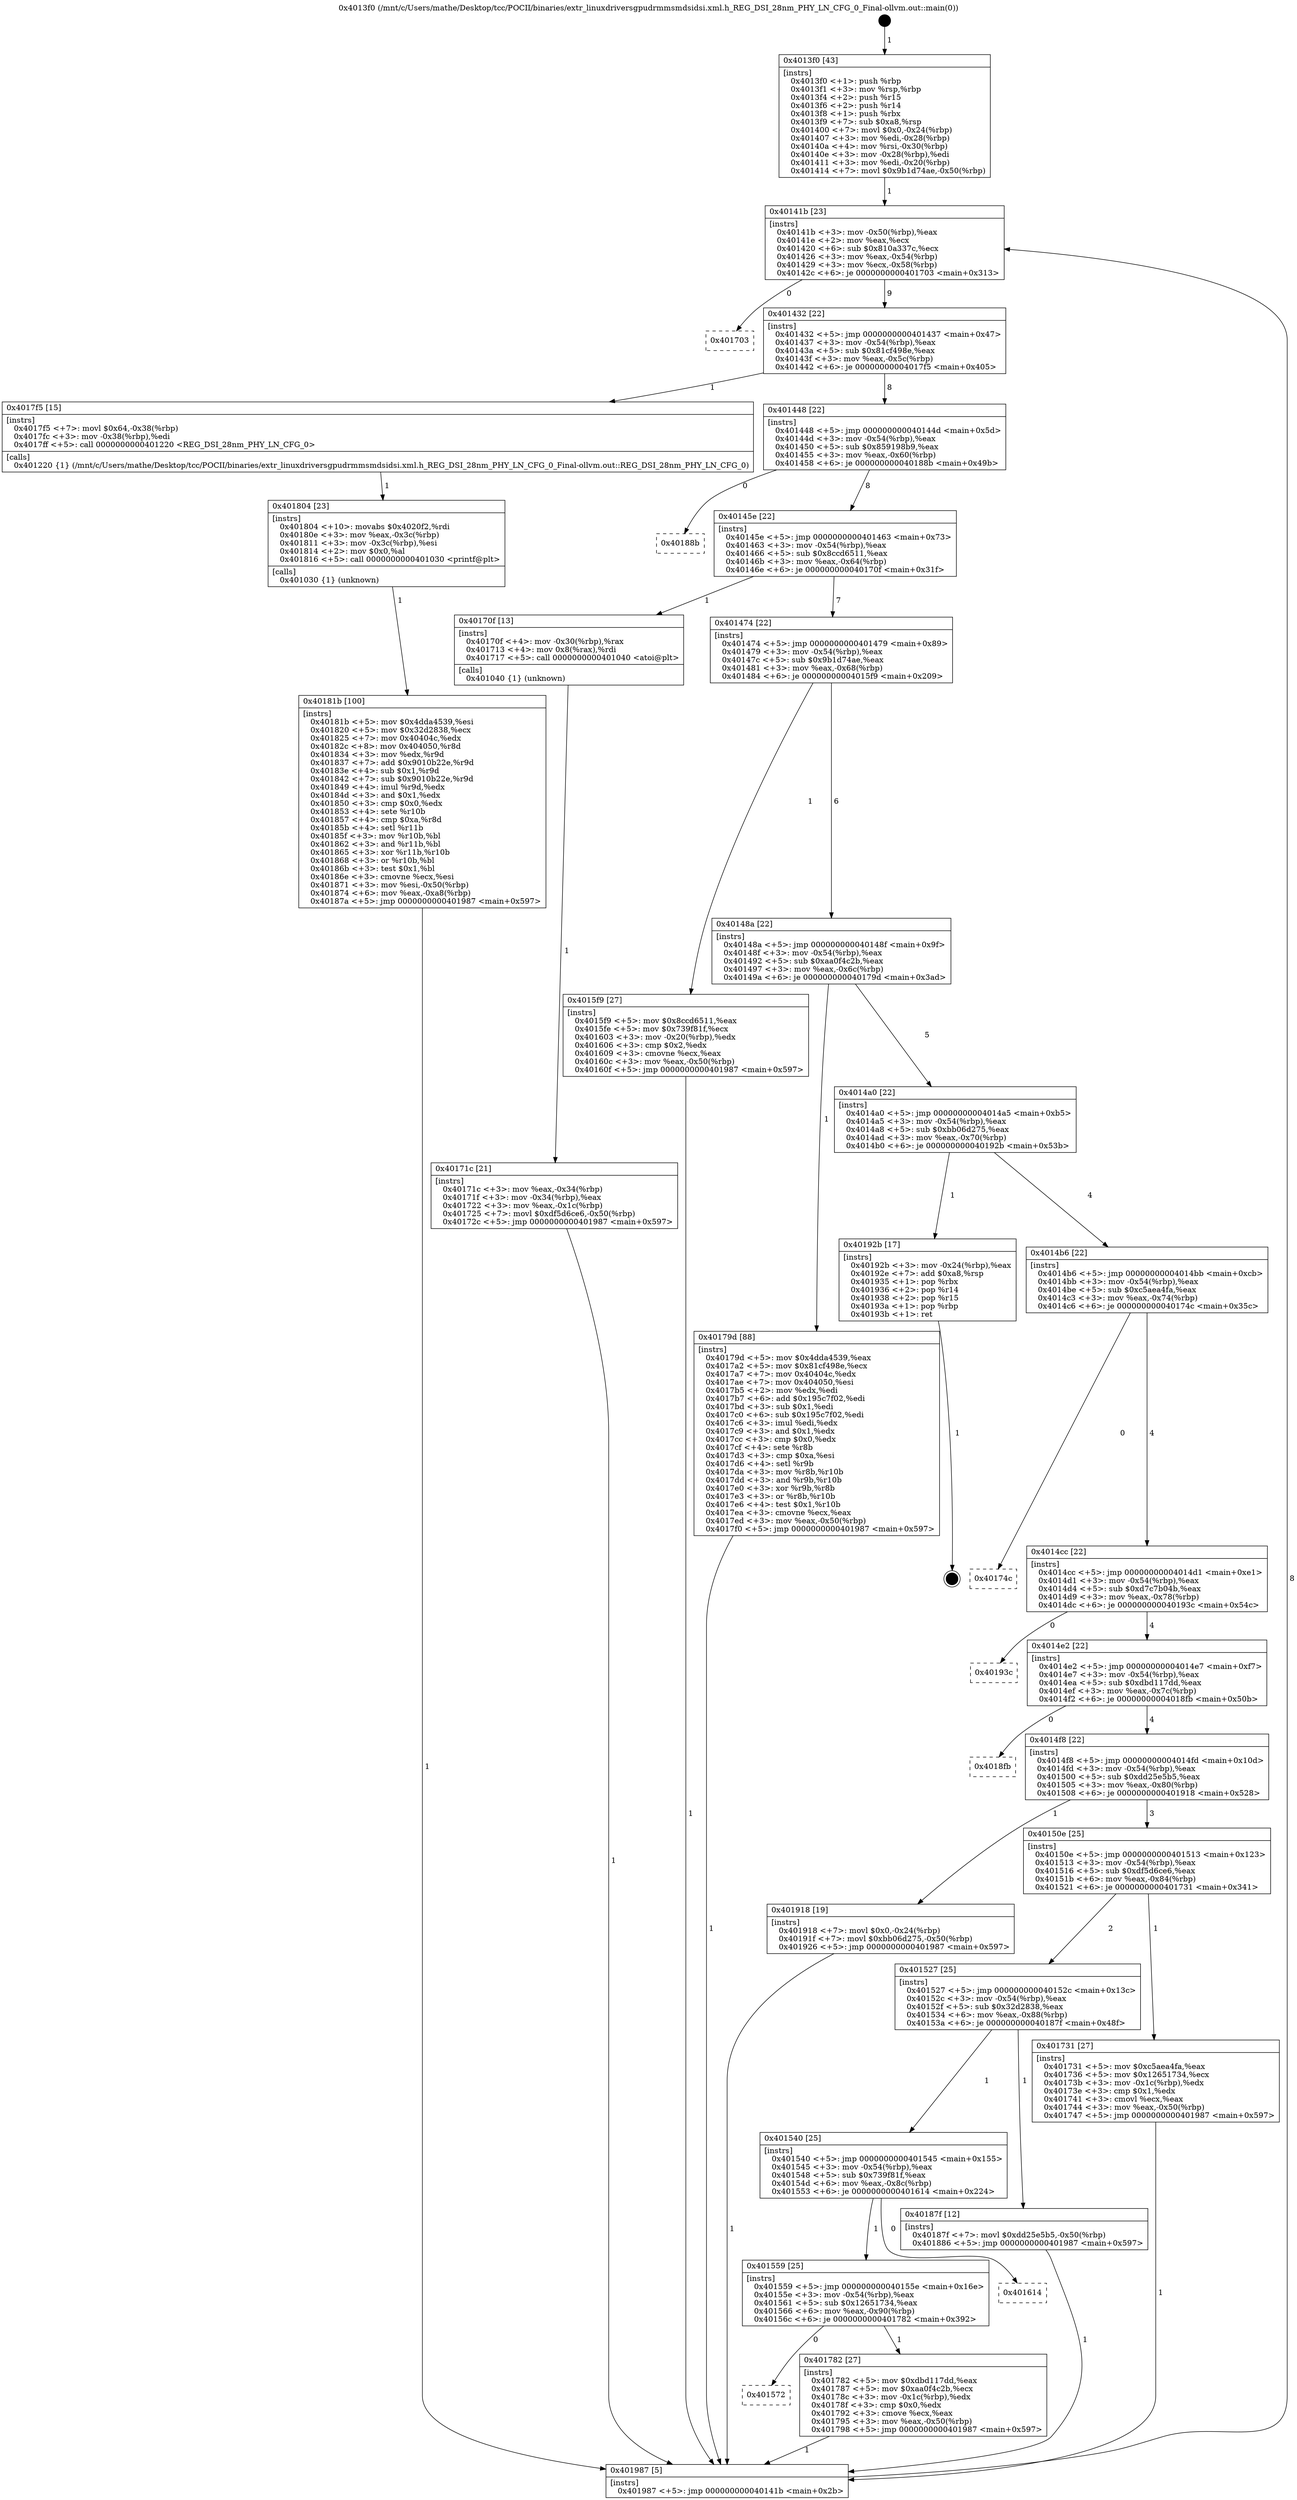 digraph "0x4013f0" {
  label = "0x4013f0 (/mnt/c/Users/mathe/Desktop/tcc/POCII/binaries/extr_linuxdriversgpudrmmsmdsidsi.xml.h_REG_DSI_28nm_PHY_LN_CFG_0_Final-ollvm.out::main(0))"
  labelloc = "t"
  node[shape=record]

  Entry [label="",width=0.3,height=0.3,shape=circle,fillcolor=black,style=filled]
  "0x40141b" [label="{
     0x40141b [23]\l
     | [instrs]\l
     &nbsp;&nbsp;0x40141b \<+3\>: mov -0x50(%rbp),%eax\l
     &nbsp;&nbsp;0x40141e \<+2\>: mov %eax,%ecx\l
     &nbsp;&nbsp;0x401420 \<+6\>: sub $0x810a337c,%ecx\l
     &nbsp;&nbsp;0x401426 \<+3\>: mov %eax,-0x54(%rbp)\l
     &nbsp;&nbsp;0x401429 \<+3\>: mov %ecx,-0x58(%rbp)\l
     &nbsp;&nbsp;0x40142c \<+6\>: je 0000000000401703 \<main+0x313\>\l
  }"]
  "0x401703" [label="{
     0x401703\l
  }", style=dashed]
  "0x401432" [label="{
     0x401432 [22]\l
     | [instrs]\l
     &nbsp;&nbsp;0x401432 \<+5\>: jmp 0000000000401437 \<main+0x47\>\l
     &nbsp;&nbsp;0x401437 \<+3\>: mov -0x54(%rbp),%eax\l
     &nbsp;&nbsp;0x40143a \<+5\>: sub $0x81cf498e,%eax\l
     &nbsp;&nbsp;0x40143f \<+3\>: mov %eax,-0x5c(%rbp)\l
     &nbsp;&nbsp;0x401442 \<+6\>: je 00000000004017f5 \<main+0x405\>\l
  }"]
  Exit [label="",width=0.3,height=0.3,shape=circle,fillcolor=black,style=filled,peripheries=2]
  "0x4017f5" [label="{
     0x4017f5 [15]\l
     | [instrs]\l
     &nbsp;&nbsp;0x4017f5 \<+7\>: movl $0x64,-0x38(%rbp)\l
     &nbsp;&nbsp;0x4017fc \<+3\>: mov -0x38(%rbp),%edi\l
     &nbsp;&nbsp;0x4017ff \<+5\>: call 0000000000401220 \<REG_DSI_28nm_PHY_LN_CFG_0\>\l
     | [calls]\l
     &nbsp;&nbsp;0x401220 \{1\} (/mnt/c/Users/mathe/Desktop/tcc/POCII/binaries/extr_linuxdriversgpudrmmsmdsidsi.xml.h_REG_DSI_28nm_PHY_LN_CFG_0_Final-ollvm.out::REG_DSI_28nm_PHY_LN_CFG_0)\l
  }"]
  "0x401448" [label="{
     0x401448 [22]\l
     | [instrs]\l
     &nbsp;&nbsp;0x401448 \<+5\>: jmp 000000000040144d \<main+0x5d\>\l
     &nbsp;&nbsp;0x40144d \<+3\>: mov -0x54(%rbp),%eax\l
     &nbsp;&nbsp;0x401450 \<+5\>: sub $0x859198b9,%eax\l
     &nbsp;&nbsp;0x401455 \<+3\>: mov %eax,-0x60(%rbp)\l
     &nbsp;&nbsp;0x401458 \<+6\>: je 000000000040188b \<main+0x49b\>\l
  }"]
  "0x40181b" [label="{
     0x40181b [100]\l
     | [instrs]\l
     &nbsp;&nbsp;0x40181b \<+5\>: mov $0x4dda4539,%esi\l
     &nbsp;&nbsp;0x401820 \<+5\>: mov $0x32d2838,%ecx\l
     &nbsp;&nbsp;0x401825 \<+7\>: mov 0x40404c,%edx\l
     &nbsp;&nbsp;0x40182c \<+8\>: mov 0x404050,%r8d\l
     &nbsp;&nbsp;0x401834 \<+3\>: mov %edx,%r9d\l
     &nbsp;&nbsp;0x401837 \<+7\>: add $0x9010b22e,%r9d\l
     &nbsp;&nbsp;0x40183e \<+4\>: sub $0x1,%r9d\l
     &nbsp;&nbsp;0x401842 \<+7\>: sub $0x9010b22e,%r9d\l
     &nbsp;&nbsp;0x401849 \<+4\>: imul %r9d,%edx\l
     &nbsp;&nbsp;0x40184d \<+3\>: and $0x1,%edx\l
     &nbsp;&nbsp;0x401850 \<+3\>: cmp $0x0,%edx\l
     &nbsp;&nbsp;0x401853 \<+4\>: sete %r10b\l
     &nbsp;&nbsp;0x401857 \<+4\>: cmp $0xa,%r8d\l
     &nbsp;&nbsp;0x40185b \<+4\>: setl %r11b\l
     &nbsp;&nbsp;0x40185f \<+3\>: mov %r10b,%bl\l
     &nbsp;&nbsp;0x401862 \<+3\>: and %r11b,%bl\l
     &nbsp;&nbsp;0x401865 \<+3\>: xor %r11b,%r10b\l
     &nbsp;&nbsp;0x401868 \<+3\>: or %r10b,%bl\l
     &nbsp;&nbsp;0x40186b \<+3\>: test $0x1,%bl\l
     &nbsp;&nbsp;0x40186e \<+3\>: cmovne %ecx,%esi\l
     &nbsp;&nbsp;0x401871 \<+3\>: mov %esi,-0x50(%rbp)\l
     &nbsp;&nbsp;0x401874 \<+6\>: mov %eax,-0xa8(%rbp)\l
     &nbsp;&nbsp;0x40187a \<+5\>: jmp 0000000000401987 \<main+0x597\>\l
  }"]
  "0x40188b" [label="{
     0x40188b\l
  }", style=dashed]
  "0x40145e" [label="{
     0x40145e [22]\l
     | [instrs]\l
     &nbsp;&nbsp;0x40145e \<+5\>: jmp 0000000000401463 \<main+0x73\>\l
     &nbsp;&nbsp;0x401463 \<+3\>: mov -0x54(%rbp),%eax\l
     &nbsp;&nbsp;0x401466 \<+5\>: sub $0x8ccd6511,%eax\l
     &nbsp;&nbsp;0x40146b \<+3\>: mov %eax,-0x64(%rbp)\l
     &nbsp;&nbsp;0x40146e \<+6\>: je 000000000040170f \<main+0x31f\>\l
  }"]
  "0x401804" [label="{
     0x401804 [23]\l
     | [instrs]\l
     &nbsp;&nbsp;0x401804 \<+10\>: movabs $0x4020f2,%rdi\l
     &nbsp;&nbsp;0x40180e \<+3\>: mov %eax,-0x3c(%rbp)\l
     &nbsp;&nbsp;0x401811 \<+3\>: mov -0x3c(%rbp),%esi\l
     &nbsp;&nbsp;0x401814 \<+2\>: mov $0x0,%al\l
     &nbsp;&nbsp;0x401816 \<+5\>: call 0000000000401030 \<printf@plt\>\l
     | [calls]\l
     &nbsp;&nbsp;0x401030 \{1\} (unknown)\l
  }"]
  "0x40170f" [label="{
     0x40170f [13]\l
     | [instrs]\l
     &nbsp;&nbsp;0x40170f \<+4\>: mov -0x30(%rbp),%rax\l
     &nbsp;&nbsp;0x401713 \<+4\>: mov 0x8(%rax),%rdi\l
     &nbsp;&nbsp;0x401717 \<+5\>: call 0000000000401040 \<atoi@plt\>\l
     | [calls]\l
     &nbsp;&nbsp;0x401040 \{1\} (unknown)\l
  }"]
  "0x401474" [label="{
     0x401474 [22]\l
     | [instrs]\l
     &nbsp;&nbsp;0x401474 \<+5\>: jmp 0000000000401479 \<main+0x89\>\l
     &nbsp;&nbsp;0x401479 \<+3\>: mov -0x54(%rbp),%eax\l
     &nbsp;&nbsp;0x40147c \<+5\>: sub $0x9b1d74ae,%eax\l
     &nbsp;&nbsp;0x401481 \<+3\>: mov %eax,-0x68(%rbp)\l
     &nbsp;&nbsp;0x401484 \<+6\>: je 00000000004015f9 \<main+0x209\>\l
  }"]
  "0x401572" [label="{
     0x401572\l
  }", style=dashed]
  "0x4015f9" [label="{
     0x4015f9 [27]\l
     | [instrs]\l
     &nbsp;&nbsp;0x4015f9 \<+5\>: mov $0x8ccd6511,%eax\l
     &nbsp;&nbsp;0x4015fe \<+5\>: mov $0x739f81f,%ecx\l
     &nbsp;&nbsp;0x401603 \<+3\>: mov -0x20(%rbp),%edx\l
     &nbsp;&nbsp;0x401606 \<+3\>: cmp $0x2,%edx\l
     &nbsp;&nbsp;0x401609 \<+3\>: cmovne %ecx,%eax\l
     &nbsp;&nbsp;0x40160c \<+3\>: mov %eax,-0x50(%rbp)\l
     &nbsp;&nbsp;0x40160f \<+5\>: jmp 0000000000401987 \<main+0x597\>\l
  }"]
  "0x40148a" [label="{
     0x40148a [22]\l
     | [instrs]\l
     &nbsp;&nbsp;0x40148a \<+5\>: jmp 000000000040148f \<main+0x9f\>\l
     &nbsp;&nbsp;0x40148f \<+3\>: mov -0x54(%rbp),%eax\l
     &nbsp;&nbsp;0x401492 \<+5\>: sub $0xaa0f4c2b,%eax\l
     &nbsp;&nbsp;0x401497 \<+3\>: mov %eax,-0x6c(%rbp)\l
     &nbsp;&nbsp;0x40149a \<+6\>: je 000000000040179d \<main+0x3ad\>\l
  }"]
  "0x401987" [label="{
     0x401987 [5]\l
     | [instrs]\l
     &nbsp;&nbsp;0x401987 \<+5\>: jmp 000000000040141b \<main+0x2b\>\l
  }"]
  "0x4013f0" [label="{
     0x4013f0 [43]\l
     | [instrs]\l
     &nbsp;&nbsp;0x4013f0 \<+1\>: push %rbp\l
     &nbsp;&nbsp;0x4013f1 \<+3\>: mov %rsp,%rbp\l
     &nbsp;&nbsp;0x4013f4 \<+2\>: push %r15\l
     &nbsp;&nbsp;0x4013f6 \<+2\>: push %r14\l
     &nbsp;&nbsp;0x4013f8 \<+1\>: push %rbx\l
     &nbsp;&nbsp;0x4013f9 \<+7\>: sub $0xa8,%rsp\l
     &nbsp;&nbsp;0x401400 \<+7\>: movl $0x0,-0x24(%rbp)\l
     &nbsp;&nbsp;0x401407 \<+3\>: mov %edi,-0x28(%rbp)\l
     &nbsp;&nbsp;0x40140a \<+4\>: mov %rsi,-0x30(%rbp)\l
     &nbsp;&nbsp;0x40140e \<+3\>: mov -0x28(%rbp),%edi\l
     &nbsp;&nbsp;0x401411 \<+3\>: mov %edi,-0x20(%rbp)\l
     &nbsp;&nbsp;0x401414 \<+7\>: movl $0x9b1d74ae,-0x50(%rbp)\l
  }"]
  "0x40171c" [label="{
     0x40171c [21]\l
     | [instrs]\l
     &nbsp;&nbsp;0x40171c \<+3\>: mov %eax,-0x34(%rbp)\l
     &nbsp;&nbsp;0x40171f \<+3\>: mov -0x34(%rbp),%eax\l
     &nbsp;&nbsp;0x401722 \<+3\>: mov %eax,-0x1c(%rbp)\l
     &nbsp;&nbsp;0x401725 \<+7\>: movl $0xdf5d6ce6,-0x50(%rbp)\l
     &nbsp;&nbsp;0x40172c \<+5\>: jmp 0000000000401987 \<main+0x597\>\l
  }"]
  "0x401782" [label="{
     0x401782 [27]\l
     | [instrs]\l
     &nbsp;&nbsp;0x401782 \<+5\>: mov $0xdbd117dd,%eax\l
     &nbsp;&nbsp;0x401787 \<+5\>: mov $0xaa0f4c2b,%ecx\l
     &nbsp;&nbsp;0x40178c \<+3\>: mov -0x1c(%rbp),%edx\l
     &nbsp;&nbsp;0x40178f \<+3\>: cmp $0x0,%edx\l
     &nbsp;&nbsp;0x401792 \<+3\>: cmove %ecx,%eax\l
     &nbsp;&nbsp;0x401795 \<+3\>: mov %eax,-0x50(%rbp)\l
     &nbsp;&nbsp;0x401798 \<+5\>: jmp 0000000000401987 \<main+0x597\>\l
  }"]
  "0x40179d" [label="{
     0x40179d [88]\l
     | [instrs]\l
     &nbsp;&nbsp;0x40179d \<+5\>: mov $0x4dda4539,%eax\l
     &nbsp;&nbsp;0x4017a2 \<+5\>: mov $0x81cf498e,%ecx\l
     &nbsp;&nbsp;0x4017a7 \<+7\>: mov 0x40404c,%edx\l
     &nbsp;&nbsp;0x4017ae \<+7\>: mov 0x404050,%esi\l
     &nbsp;&nbsp;0x4017b5 \<+2\>: mov %edx,%edi\l
     &nbsp;&nbsp;0x4017b7 \<+6\>: add $0x195c7f02,%edi\l
     &nbsp;&nbsp;0x4017bd \<+3\>: sub $0x1,%edi\l
     &nbsp;&nbsp;0x4017c0 \<+6\>: sub $0x195c7f02,%edi\l
     &nbsp;&nbsp;0x4017c6 \<+3\>: imul %edi,%edx\l
     &nbsp;&nbsp;0x4017c9 \<+3\>: and $0x1,%edx\l
     &nbsp;&nbsp;0x4017cc \<+3\>: cmp $0x0,%edx\l
     &nbsp;&nbsp;0x4017cf \<+4\>: sete %r8b\l
     &nbsp;&nbsp;0x4017d3 \<+3\>: cmp $0xa,%esi\l
     &nbsp;&nbsp;0x4017d6 \<+4\>: setl %r9b\l
     &nbsp;&nbsp;0x4017da \<+3\>: mov %r8b,%r10b\l
     &nbsp;&nbsp;0x4017dd \<+3\>: and %r9b,%r10b\l
     &nbsp;&nbsp;0x4017e0 \<+3\>: xor %r9b,%r8b\l
     &nbsp;&nbsp;0x4017e3 \<+3\>: or %r8b,%r10b\l
     &nbsp;&nbsp;0x4017e6 \<+4\>: test $0x1,%r10b\l
     &nbsp;&nbsp;0x4017ea \<+3\>: cmovne %ecx,%eax\l
     &nbsp;&nbsp;0x4017ed \<+3\>: mov %eax,-0x50(%rbp)\l
     &nbsp;&nbsp;0x4017f0 \<+5\>: jmp 0000000000401987 \<main+0x597\>\l
  }"]
  "0x4014a0" [label="{
     0x4014a0 [22]\l
     | [instrs]\l
     &nbsp;&nbsp;0x4014a0 \<+5\>: jmp 00000000004014a5 \<main+0xb5\>\l
     &nbsp;&nbsp;0x4014a5 \<+3\>: mov -0x54(%rbp),%eax\l
     &nbsp;&nbsp;0x4014a8 \<+5\>: sub $0xbb06d275,%eax\l
     &nbsp;&nbsp;0x4014ad \<+3\>: mov %eax,-0x70(%rbp)\l
     &nbsp;&nbsp;0x4014b0 \<+6\>: je 000000000040192b \<main+0x53b\>\l
  }"]
  "0x401559" [label="{
     0x401559 [25]\l
     | [instrs]\l
     &nbsp;&nbsp;0x401559 \<+5\>: jmp 000000000040155e \<main+0x16e\>\l
     &nbsp;&nbsp;0x40155e \<+3\>: mov -0x54(%rbp),%eax\l
     &nbsp;&nbsp;0x401561 \<+5\>: sub $0x12651734,%eax\l
     &nbsp;&nbsp;0x401566 \<+6\>: mov %eax,-0x90(%rbp)\l
     &nbsp;&nbsp;0x40156c \<+6\>: je 0000000000401782 \<main+0x392\>\l
  }"]
  "0x40192b" [label="{
     0x40192b [17]\l
     | [instrs]\l
     &nbsp;&nbsp;0x40192b \<+3\>: mov -0x24(%rbp),%eax\l
     &nbsp;&nbsp;0x40192e \<+7\>: add $0xa8,%rsp\l
     &nbsp;&nbsp;0x401935 \<+1\>: pop %rbx\l
     &nbsp;&nbsp;0x401936 \<+2\>: pop %r14\l
     &nbsp;&nbsp;0x401938 \<+2\>: pop %r15\l
     &nbsp;&nbsp;0x40193a \<+1\>: pop %rbp\l
     &nbsp;&nbsp;0x40193b \<+1\>: ret\l
  }"]
  "0x4014b6" [label="{
     0x4014b6 [22]\l
     | [instrs]\l
     &nbsp;&nbsp;0x4014b6 \<+5\>: jmp 00000000004014bb \<main+0xcb\>\l
     &nbsp;&nbsp;0x4014bb \<+3\>: mov -0x54(%rbp),%eax\l
     &nbsp;&nbsp;0x4014be \<+5\>: sub $0xc5aea4fa,%eax\l
     &nbsp;&nbsp;0x4014c3 \<+3\>: mov %eax,-0x74(%rbp)\l
     &nbsp;&nbsp;0x4014c6 \<+6\>: je 000000000040174c \<main+0x35c\>\l
  }"]
  "0x401614" [label="{
     0x401614\l
  }", style=dashed]
  "0x40174c" [label="{
     0x40174c\l
  }", style=dashed]
  "0x4014cc" [label="{
     0x4014cc [22]\l
     | [instrs]\l
     &nbsp;&nbsp;0x4014cc \<+5\>: jmp 00000000004014d1 \<main+0xe1\>\l
     &nbsp;&nbsp;0x4014d1 \<+3\>: mov -0x54(%rbp),%eax\l
     &nbsp;&nbsp;0x4014d4 \<+5\>: sub $0xd7c7b04b,%eax\l
     &nbsp;&nbsp;0x4014d9 \<+3\>: mov %eax,-0x78(%rbp)\l
     &nbsp;&nbsp;0x4014dc \<+6\>: je 000000000040193c \<main+0x54c\>\l
  }"]
  "0x401540" [label="{
     0x401540 [25]\l
     | [instrs]\l
     &nbsp;&nbsp;0x401540 \<+5\>: jmp 0000000000401545 \<main+0x155\>\l
     &nbsp;&nbsp;0x401545 \<+3\>: mov -0x54(%rbp),%eax\l
     &nbsp;&nbsp;0x401548 \<+5\>: sub $0x739f81f,%eax\l
     &nbsp;&nbsp;0x40154d \<+6\>: mov %eax,-0x8c(%rbp)\l
     &nbsp;&nbsp;0x401553 \<+6\>: je 0000000000401614 \<main+0x224\>\l
  }"]
  "0x40193c" [label="{
     0x40193c\l
  }", style=dashed]
  "0x4014e2" [label="{
     0x4014e2 [22]\l
     | [instrs]\l
     &nbsp;&nbsp;0x4014e2 \<+5\>: jmp 00000000004014e7 \<main+0xf7\>\l
     &nbsp;&nbsp;0x4014e7 \<+3\>: mov -0x54(%rbp),%eax\l
     &nbsp;&nbsp;0x4014ea \<+5\>: sub $0xdbd117dd,%eax\l
     &nbsp;&nbsp;0x4014ef \<+3\>: mov %eax,-0x7c(%rbp)\l
     &nbsp;&nbsp;0x4014f2 \<+6\>: je 00000000004018fb \<main+0x50b\>\l
  }"]
  "0x40187f" [label="{
     0x40187f [12]\l
     | [instrs]\l
     &nbsp;&nbsp;0x40187f \<+7\>: movl $0xdd25e5b5,-0x50(%rbp)\l
     &nbsp;&nbsp;0x401886 \<+5\>: jmp 0000000000401987 \<main+0x597\>\l
  }"]
  "0x4018fb" [label="{
     0x4018fb\l
  }", style=dashed]
  "0x4014f8" [label="{
     0x4014f8 [22]\l
     | [instrs]\l
     &nbsp;&nbsp;0x4014f8 \<+5\>: jmp 00000000004014fd \<main+0x10d\>\l
     &nbsp;&nbsp;0x4014fd \<+3\>: mov -0x54(%rbp),%eax\l
     &nbsp;&nbsp;0x401500 \<+5\>: sub $0xdd25e5b5,%eax\l
     &nbsp;&nbsp;0x401505 \<+3\>: mov %eax,-0x80(%rbp)\l
     &nbsp;&nbsp;0x401508 \<+6\>: je 0000000000401918 \<main+0x528\>\l
  }"]
  "0x401527" [label="{
     0x401527 [25]\l
     | [instrs]\l
     &nbsp;&nbsp;0x401527 \<+5\>: jmp 000000000040152c \<main+0x13c\>\l
     &nbsp;&nbsp;0x40152c \<+3\>: mov -0x54(%rbp),%eax\l
     &nbsp;&nbsp;0x40152f \<+5\>: sub $0x32d2838,%eax\l
     &nbsp;&nbsp;0x401534 \<+6\>: mov %eax,-0x88(%rbp)\l
     &nbsp;&nbsp;0x40153a \<+6\>: je 000000000040187f \<main+0x48f\>\l
  }"]
  "0x401918" [label="{
     0x401918 [19]\l
     | [instrs]\l
     &nbsp;&nbsp;0x401918 \<+7\>: movl $0x0,-0x24(%rbp)\l
     &nbsp;&nbsp;0x40191f \<+7\>: movl $0xbb06d275,-0x50(%rbp)\l
     &nbsp;&nbsp;0x401926 \<+5\>: jmp 0000000000401987 \<main+0x597\>\l
  }"]
  "0x40150e" [label="{
     0x40150e [25]\l
     | [instrs]\l
     &nbsp;&nbsp;0x40150e \<+5\>: jmp 0000000000401513 \<main+0x123\>\l
     &nbsp;&nbsp;0x401513 \<+3\>: mov -0x54(%rbp),%eax\l
     &nbsp;&nbsp;0x401516 \<+5\>: sub $0xdf5d6ce6,%eax\l
     &nbsp;&nbsp;0x40151b \<+6\>: mov %eax,-0x84(%rbp)\l
     &nbsp;&nbsp;0x401521 \<+6\>: je 0000000000401731 \<main+0x341\>\l
  }"]
  "0x401731" [label="{
     0x401731 [27]\l
     | [instrs]\l
     &nbsp;&nbsp;0x401731 \<+5\>: mov $0xc5aea4fa,%eax\l
     &nbsp;&nbsp;0x401736 \<+5\>: mov $0x12651734,%ecx\l
     &nbsp;&nbsp;0x40173b \<+3\>: mov -0x1c(%rbp),%edx\l
     &nbsp;&nbsp;0x40173e \<+3\>: cmp $0x1,%edx\l
     &nbsp;&nbsp;0x401741 \<+3\>: cmovl %ecx,%eax\l
     &nbsp;&nbsp;0x401744 \<+3\>: mov %eax,-0x50(%rbp)\l
     &nbsp;&nbsp;0x401747 \<+5\>: jmp 0000000000401987 \<main+0x597\>\l
  }"]
  Entry -> "0x4013f0" [label=" 1"]
  "0x40141b" -> "0x401703" [label=" 0"]
  "0x40141b" -> "0x401432" [label=" 9"]
  "0x40192b" -> Exit [label=" 1"]
  "0x401432" -> "0x4017f5" [label=" 1"]
  "0x401432" -> "0x401448" [label=" 8"]
  "0x401918" -> "0x401987" [label=" 1"]
  "0x401448" -> "0x40188b" [label=" 0"]
  "0x401448" -> "0x40145e" [label=" 8"]
  "0x40187f" -> "0x401987" [label=" 1"]
  "0x40145e" -> "0x40170f" [label=" 1"]
  "0x40145e" -> "0x401474" [label=" 7"]
  "0x40181b" -> "0x401987" [label=" 1"]
  "0x401474" -> "0x4015f9" [label=" 1"]
  "0x401474" -> "0x40148a" [label=" 6"]
  "0x4015f9" -> "0x401987" [label=" 1"]
  "0x4013f0" -> "0x40141b" [label=" 1"]
  "0x401987" -> "0x40141b" [label=" 8"]
  "0x40170f" -> "0x40171c" [label=" 1"]
  "0x40171c" -> "0x401987" [label=" 1"]
  "0x401804" -> "0x40181b" [label=" 1"]
  "0x40148a" -> "0x40179d" [label=" 1"]
  "0x40148a" -> "0x4014a0" [label=" 5"]
  "0x4017f5" -> "0x401804" [label=" 1"]
  "0x4014a0" -> "0x40192b" [label=" 1"]
  "0x4014a0" -> "0x4014b6" [label=" 4"]
  "0x401782" -> "0x401987" [label=" 1"]
  "0x4014b6" -> "0x40174c" [label=" 0"]
  "0x4014b6" -> "0x4014cc" [label=" 4"]
  "0x401559" -> "0x401572" [label=" 0"]
  "0x4014cc" -> "0x40193c" [label=" 0"]
  "0x4014cc" -> "0x4014e2" [label=" 4"]
  "0x40179d" -> "0x401987" [label=" 1"]
  "0x4014e2" -> "0x4018fb" [label=" 0"]
  "0x4014e2" -> "0x4014f8" [label=" 4"]
  "0x401540" -> "0x401559" [label=" 1"]
  "0x4014f8" -> "0x401918" [label=" 1"]
  "0x4014f8" -> "0x40150e" [label=" 3"]
  "0x401559" -> "0x401782" [label=" 1"]
  "0x40150e" -> "0x401731" [label=" 1"]
  "0x40150e" -> "0x401527" [label=" 2"]
  "0x401731" -> "0x401987" [label=" 1"]
  "0x401540" -> "0x401614" [label=" 0"]
  "0x401527" -> "0x40187f" [label=" 1"]
  "0x401527" -> "0x401540" [label=" 1"]
}
